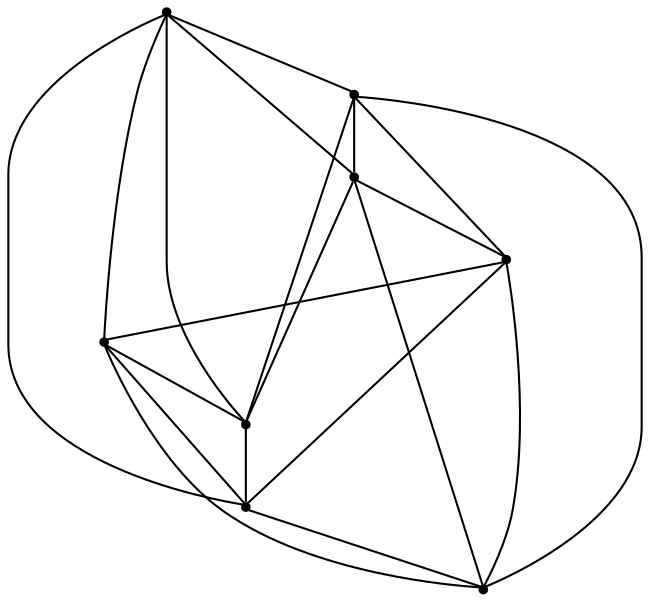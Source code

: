 graph {
  node [shape=point,comment="{\"directed\":false,\"doi\":\"10.1007/978-3-030-04414-5_10\",\"figure\":\"1 (2)\"}"]

  v0 [pos="1254.8696683664327,532.4367827550325"]
  v1 [pos="1074.346124798191,532.4367827550325"]
  v2 [pos="1254.8696683664327,712.959163084059"]
  v3 [pos="1074.346124798191,712.959163084059"]
  v4 [pos="1187.1744880941367,600.130020594515"]
  v5 [pos="1187.1744880941367,645.2574045010334"]
  v6 [pos="1142.0413686589045,600.130020594515"]
  v7 [pos="1142.0413686589045,645.2574045010334"]

  v0 -- v1 [id="-1",pos="1254.8696683664327,532.4367827550325 1074.346124798191,532.4367827550325 1074.346124798191,532.4367827550325 1074.346124798191,532.4367827550325"]
  v3 -- v1 [id="-2",pos="1074.346124798191,712.959163084059 1074.346124798191,532.4367827550325 1074.346124798191,532.4367827550325 1074.346124798191,532.4367827550325"]
  v3 -- v7 [id="-3",pos="1074.346124798191,712.959163084059 1142.0413686589045,645.2574045010334 1142.0413686589045,645.2574045010334 1142.0413686589045,645.2574045010334"]
  v1 -- v6 [id="-4",pos="1074.346124798191,532.4367827550325 1142.0413686589045,600.130020594515 1142.0413686589045,600.130020594515 1142.0413686589045,600.130020594515"]
  v3 -- v6 [id="-5",pos="1074.346124798191,712.959163084059 1142.0413686589045,600.130020594515 1142.0413686589045,600.130020594515 1142.0413686589045,600.130020594515"]
  v7 -- v5 [id="-6",pos="1142.0413686589045,645.2574045010334 1187.1744880941367,645.2574045010334 1187.1744880941367,645.2574045010334 1187.1744880941367,645.2574045010334"]
  v6 -- v7 [id="-7",pos="1142.0413686589045,600.130020594515 1142.0413686589045,645.2574045010334 1142.0413686589045,645.2574045010334 1142.0413686589045,645.2574045010334"]
  v7 -- v1 [id="-8",pos="1142.0413686589045,645.2574045010334 1074.346124798191,532.4367827550325 1074.346124798191,532.4367827550325 1074.346124798191,532.4367827550325"]
  v7 -- v2 [id="-9",pos="1142.0413686589045,645.2574045010334 1254.8696683664327,712.959163084059 1254.8696683664327,712.959163084059 1254.8696683664327,712.959163084059"]
  v6 -- v0 [id="-10",pos="1142.0413686589045,600.130020594515 1254.8696683664327,532.4367827550325 1254.8696683664327,532.4367827550325 1254.8696683664327,532.4367827550325"]
  v6 -- v4 [id="-11",pos="1142.0413686589045,600.130020594515 1187.1744880941367,600.130020594515 1187.1744880941367,600.130020594515 1187.1744880941367,600.130020594515"]
  v5 -- v0 [id="-12",pos="1187.1744880941367,645.2574045010334 1254.8696683664327,532.4367827550325 1254.8696683664327,532.4367827550325 1254.8696683664327,532.4367827550325"]
  v5 -- v4 [id="-13",pos="1187.1744880941367,645.2574045010334 1187.1744880941367,600.130020594515 1187.1744880941367,600.130020594515 1187.1744880941367,600.130020594515"]
  v5 -- v3 [id="-14",pos="1187.1744880941367,645.2574045010334 1074.346124798191,712.959163084059 1074.346124798191,712.959163084059 1074.346124798191,712.959163084059"]
  v5 -- v2 [id="-15",pos="1187.1744880941367,645.2574045010334 1254.8696683664327,712.959163084059 1254.8696683664327,712.959163084059 1254.8696683664327,712.959163084059"]
  v4 -- v1 [id="-16",pos="1187.1744880941367,600.130020594515 1074.346124798191,532.4367827550325 1074.346124798191,532.4367827550325 1074.346124798191,532.4367827550325"]
  v4 -- v2 [id="-17",pos="1187.1744880941367,600.130020594515 1254.8696683664327,712.959163084059 1254.8696683664327,712.959163084059 1254.8696683664327,712.959163084059"]
  v4 -- v0 [id="-18",pos="1187.1744880941367,600.130020594515 1254.8696683664327,532.4367827550325 1254.8696683664327,532.4367827550325 1254.8696683664327,532.4367827550325"]
  v2 -- v0 [id="-19",pos="1254.8696683664327,712.959163084059 1254.8696683664327,532.4367827550325 1254.8696683664327,532.4367827550325 1254.8696683664327,532.4367827550325"]
  v2 -- v3 [id="-20",pos="1254.8696683664327,712.959163084059 1074.346124798191,712.959163084059 1074.346124798191,712.959163084059 1074.346124798191,712.959163084059"]
}